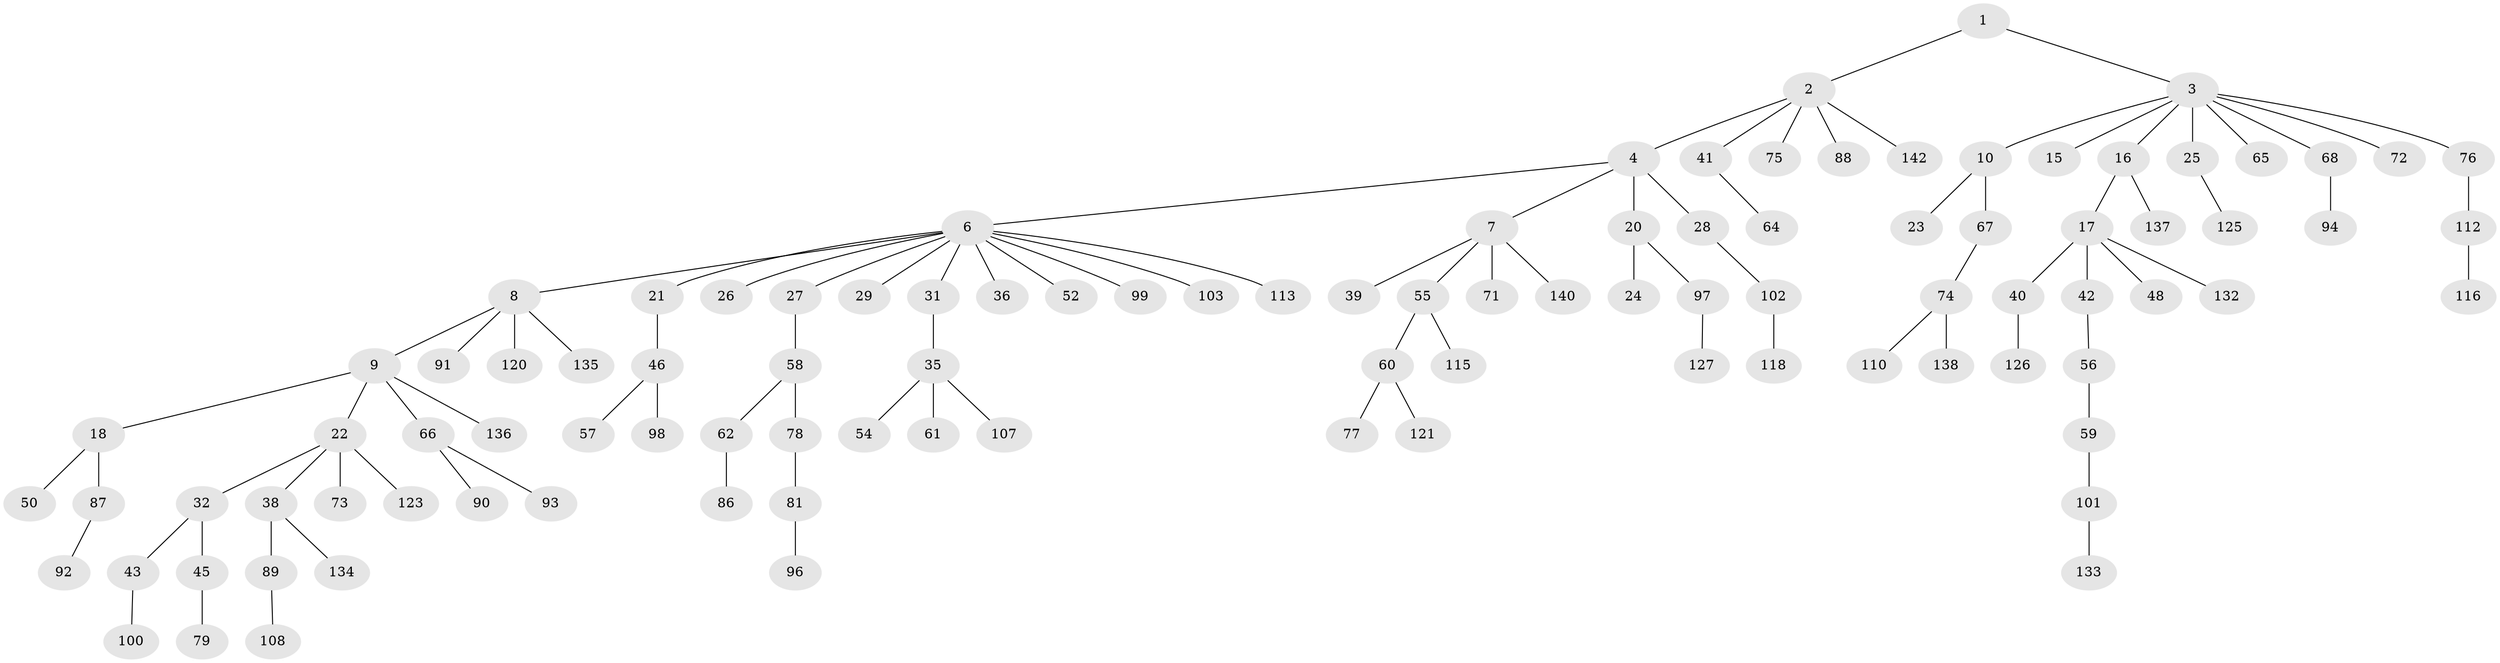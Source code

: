 // Generated by graph-tools (version 1.1) at 2025/24/03/03/25 07:24:07]
// undirected, 102 vertices, 101 edges
graph export_dot {
graph [start="1"]
  node [color=gray90,style=filled];
  1 [super="+19"];
  2 [super="+5"];
  3 [super="+13"];
  4 [super="+33"];
  6 [super="+11"];
  7 [super="+12"];
  8 [super="+37"];
  9 [super="+49"];
  10 [super="+14"];
  15;
  16 [super="+44"];
  17 [super="+124"];
  18;
  20;
  21;
  22 [super="+34"];
  23;
  24;
  25 [super="+111"];
  26;
  27;
  28;
  29 [super="+30"];
  31;
  32;
  35 [super="+53"];
  36 [super="+139"];
  38 [super="+69"];
  39;
  40;
  41;
  42 [super="+82"];
  43;
  45 [super="+51"];
  46 [super="+47"];
  48;
  50;
  52;
  54;
  55 [super="+95"];
  56 [super="+119"];
  57 [super="+70"];
  58 [super="+106"];
  59;
  60 [super="+117"];
  61;
  62 [super="+63"];
  64 [super="+80"];
  65;
  66 [super="+104"];
  67 [super="+84"];
  68 [super="+83"];
  71;
  72;
  73;
  74 [super="+114"];
  75 [super="+109"];
  76;
  77;
  78 [super="+130"];
  79 [super="+85"];
  81;
  86;
  87 [super="+131"];
  88;
  89;
  90;
  91;
  92;
  93;
  94 [super="+128"];
  96;
  97 [super="+129"];
  98;
  99;
  100;
  101;
  102 [super="+105"];
  103;
  107;
  108;
  110 [super="+122"];
  112;
  113;
  115;
  116;
  118;
  120;
  121;
  123;
  125;
  126;
  127;
  132;
  133;
  134;
  135 [super="+141"];
  136;
  137;
  138;
  140;
  142;
  1 -- 2;
  1 -- 3;
  2 -- 4;
  2 -- 88;
  2 -- 142;
  2 -- 41;
  2 -- 75;
  3 -- 10;
  3 -- 15;
  3 -- 68;
  3 -- 76;
  3 -- 16;
  3 -- 65;
  3 -- 72;
  3 -- 25;
  4 -- 6;
  4 -- 7;
  4 -- 20;
  4 -- 28;
  6 -- 8;
  6 -- 26;
  6 -- 29;
  6 -- 52;
  6 -- 103;
  6 -- 113;
  6 -- 99;
  6 -- 36;
  6 -- 21;
  6 -- 27;
  6 -- 31;
  7 -- 55;
  7 -- 71;
  7 -- 39;
  7 -- 140;
  8 -- 9;
  8 -- 91;
  8 -- 120;
  8 -- 135;
  9 -- 18;
  9 -- 22;
  9 -- 66;
  9 -- 136;
  10 -- 23;
  10 -- 67;
  16 -- 17;
  16 -- 137;
  17 -- 40;
  17 -- 42;
  17 -- 48;
  17 -- 132;
  18 -- 50;
  18 -- 87;
  20 -- 24;
  20 -- 97;
  21 -- 46;
  22 -- 32;
  22 -- 38;
  22 -- 73;
  22 -- 123;
  25 -- 125;
  27 -- 58;
  28 -- 102;
  31 -- 35;
  32 -- 43;
  32 -- 45;
  35 -- 107;
  35 -- 61;
  35 -- 54;
  38 -- 134;
  38 -- 89;
  40 -- 126;
  41 -- 64;
  42 -- 56;
  43 -- 100;
  45 -- 79;
  46 -- 57;
  46 -- 98;
  55 -- 60;
  55 -- 115;
  56 -- 59;
  58 -- 62;
  58 -- 78;
  59 -- 101;
  60 -- 77;
  60 -- 121;
  62 -- 86;
  66 -- 90;
  66 -- 93;
  67 -- 74;
  68 -- 94;
  74 -- 110;
  74 -- 138;
  76 -- 112;
  78 -- 81;
  81 -- 96;
  87 -- 92;
  89 -- 108;
  97 -- 127;
  101 -- 133;
  102 -- 118;
  112 -- 116;
}
